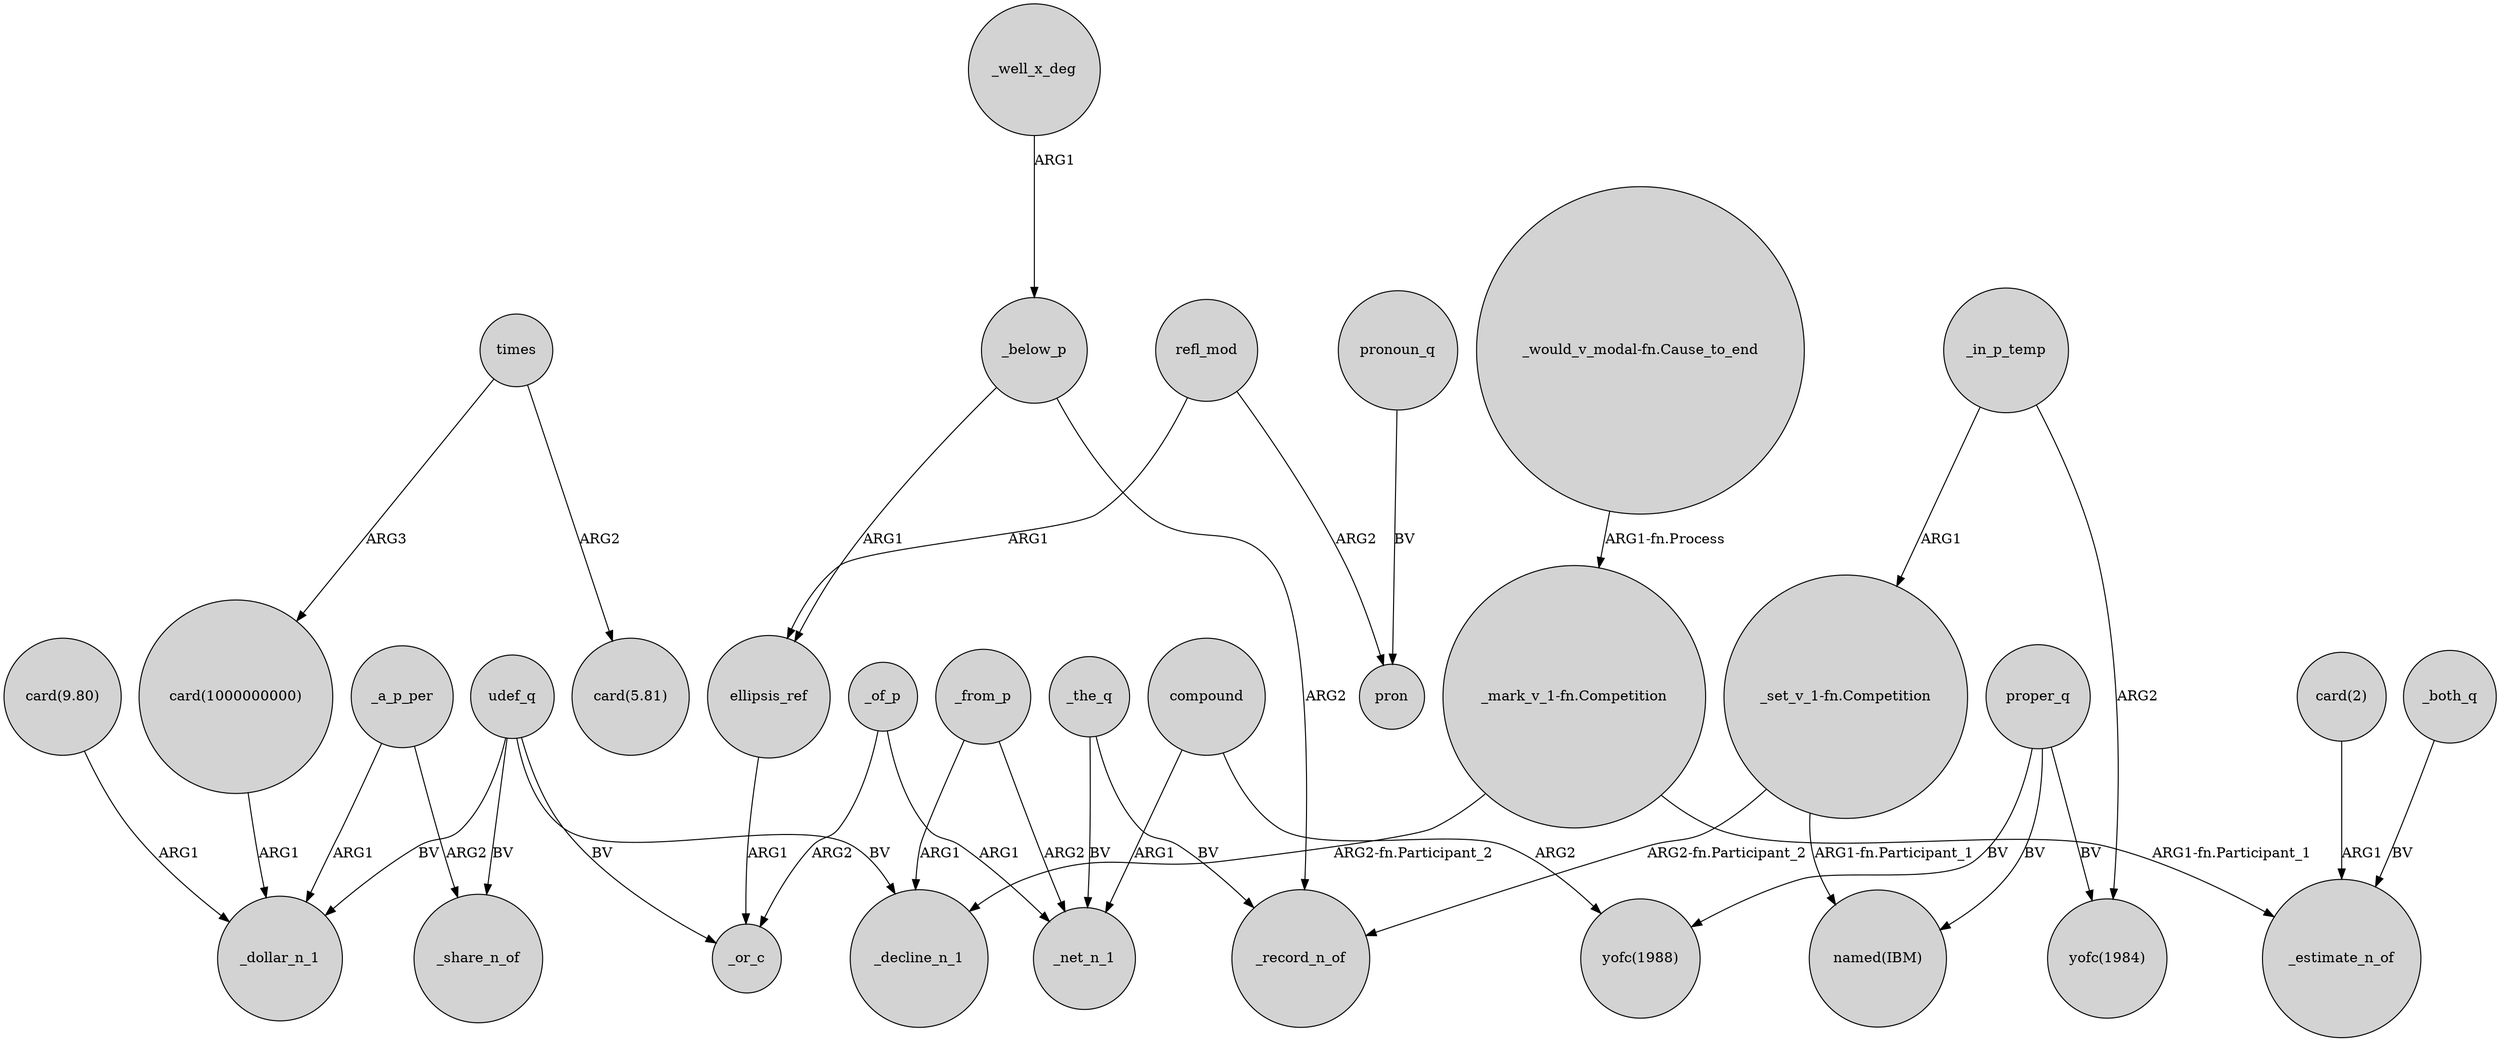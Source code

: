 digraph {
	node [shape=circle style=filled]
	"card(1000000000)" -> _dollar_n_1 [label=ARG1]
	_below_p -> _record_n_of [label=ARG2]
	"_set_v_1-fn.Competition" -> "named(IBM)" [label="ARG1-fn.Participant_1"]
	"card(2)" -> _estimate_n_of [label=ARG1]
	_from_p -> _net_n_1 [label=ARG2]
	udef_q -> _decline_n_1 [label=BV]
	_from_p -> _decline_n_1 [label=ARG1]
	ellipsis_ref -> _or_c [label=ARG1]
	_the_q -> _record_n_of [label=BV]
	compound -> "yofc(1988)" [label=ARG2]
	proper_q -> "named(IBM)" [label=BV]
	_below_p -> ellipsis_ref [label=ARG1]
	"_would_v_modal-fn.Cause_to_end" -> "_mark_v_1-fn.Competition" [label="ARG1-fn.Process"]
	times -> "card(1000000000)" [label=ARG3]
	"_set_v_1-fn.Competition" -> _record_n_of [label="ARG2-fn.Participant_2"]
	_well_x_deg -> _below_p [label=ARG1]
	"card(9.80)" -> _dollar_n_1 [label=ARG1]
	_both_q -> _estimate_n_of [label=BV]
	_in_p_temp -> "yofc(1984)" [label=ARG2]
	udef_q -> _or_c [label=BV]
	pronoun_q -> pron [label=BV]
	_a_p_per -> _share_n_of [label=ARG2]
	refl_mod -> ellipsis_ref [label=ARG1]
	udef_q -> _share_n_of [label=BV]
	compound -> _net_n_1 [label=ARG1]
	udef_q -> _dollar_n_1 [label=BV]
	_of_p -> _net_n_1 [label=ARG1]
	_the_q -> _net_n_1 [label=BV]
	_a_p_per -> _dollar_n_1 [label=ARG1]
	proper_q -> "yofc(1988)" [label=BV]
	"_mark_v_1-fn.Competition" -> _decline_n_1 [label="ARG2-fn.Participant_2"]
	times -> "card(5.81)" [label=ARG2]
	_in_p_temp -> "_set_v_1-fn.Competition" [label=ARG1]
	_of_p -> _or_c [label=ARG2]
	"_mark_v_1-fn.Competition" -> _estimate_n_of [label="ARG1-fn.Participant_1"]
	refl_mod -> pron [label=ARG2]
	proper_q -> "yofc(1984)" [label=BV]
}
